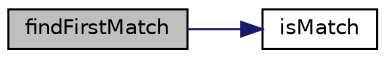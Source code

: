 digraph "findFirstMatch"
{
  edge [fontname="Helvetica",fontsize="10",labelfontname="Helvetica",labelfontsize="10"];
  node [fontname="Helvetica",fontsize="10",shape=record];
  rankdir="LR";
  Node1 [label="findFirstMatch",height=0.2,width=0.4,color="black", fillcolor="grey75", style="filled" fontcolor="black"];
  Node1 -> Node2 [color="midnightblue",fontsize="10",style="solid",fontname="Helvetica"];
  Node2 [label="isMatch",height=0.2,width=0.4,color="black", fillcolor="white", style="filled",URL="$class_simple_cookie_jar.html#afe6c937d04964f0e153d3c40d0dbff89"];
}
